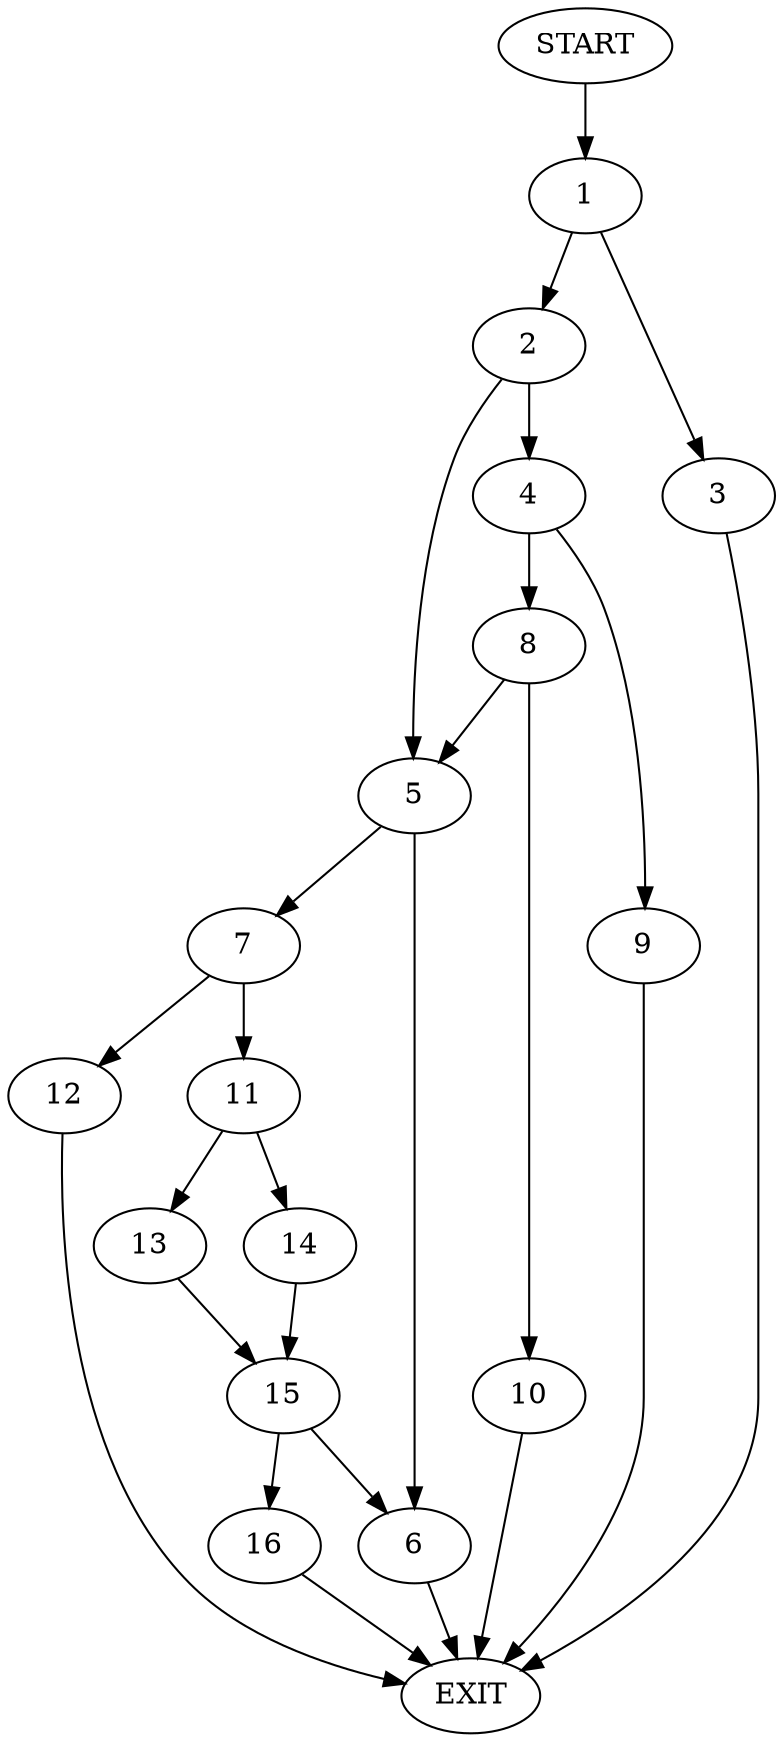 digraph {
0 [label="START"]
17 [label="EXIT"]
0 -> 1
1 -> 2
1 -> 3
2 -> 4
2 -> 5
3 -> 17
5 -> 6
5 -> 7
4 -> 8
4 -> 9
8 -> 10
8 -> 5
9 -> 17
10 -> 17
7 -> 11
7 -> 12
6 -> 17
12 -> 17
11 -> 13
11 -> 14
14 -> 15
13 -> 15
15 -> 16
15 -> 6
16 -> 17
}
